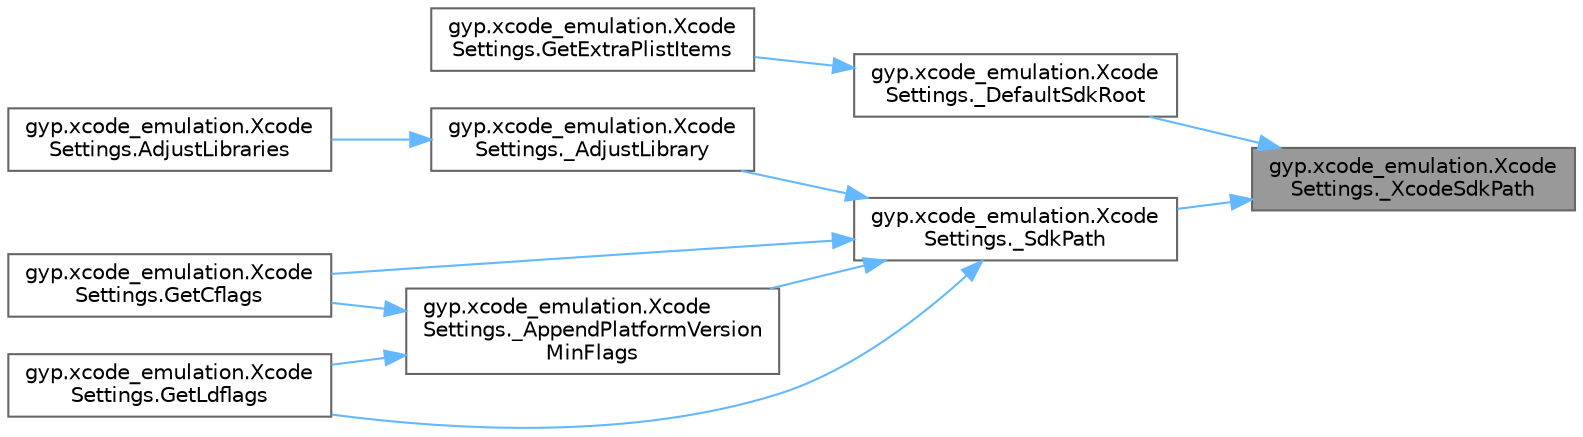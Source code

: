 digraph "gyp.xcode_emulation.XcodeSettings._XcodeSdkPath"
{
 // LATEX_PDF_SIZE
  bgcolor="transparent";
  edge [fontname=Helvetica,fontsize=10,labelfontname=Helvetica,labelfontsize=10];
  node [fontname=Helvetica,fontsize=10,shape=box,height=0.2,width=0.4];
  rankdir="RL";
  Node1 [id="Node000001",label="gyp.xcode_emulation.Xcode\lSettings._XcodeSdkPath",height=0.2,width=0.4,color="gray40", fillcolor="grey60", style="filled", fontcolor="black",tooltip=" "];
  Node1 -> Node2 [id="edge21_Node000001_Node000002",dir="back",color="steelblue1",style="solid",tooltip=" "];
  Node2 [id="Node000002",label="gyp.xcode_emulation.Xcode\lSettings._DefaultSdkRoot",height=0.2,width=0.4,color="grey40", fillcolor="white", style="filled",URL="$classgyp_1_1xcode__emulation_1_1_xcode_settings.html#abe08b4252f46a33121698f52c7589f21",tooltip=" "];
  Node2 -> Node3 [id="edge22_Node000002_Node000003",dir="back",color="steelblue1",style="solid",tooltip=" "];
  Node3 [id="Node000003",label="gyp.xcode_emulation.Xcode\lSettings.GetExtraPlistItems",height=0.2,width=0.4,color="grey40", fillcolor="white", style="filled",URL="$classgyp_1_1xcode__emulation_1_1_xcode_settings.html#a4b2a8481ae12f410ed0b18dd745dfefb",tooltip=" "];
  Node1 -> Node4 [id="edge23_Node000001_Node000004",dir="back",color="steelblue1",style="solid",tooltip=" "];
  Node4 [id="Node000004",label="gyp.xcode_emulation.Xcode\lSettings._SdkPath",height=0.2,width=0.4,color="grey40", fillcolor="white", style="filled",URL="$classgyp_1_1xcode__emulation_1_1_xcode_settings.html#aa8e2e5c88abf702c2236dd68f6dac9b2",tooltip=" "];
  Node4 -> Node5 [id="edge24_Node000004_Node000005",dir="back",color="steelblue1",style="solid",tooltip=" "];
  Node5 [id="Node000005",label="gyp.xcode_emulation.Xcode\lSettings._AdjustLibrary",height=0.2,width=0.4,color="grey40", fillcolor="white", style="filled",URL="$classgyp_1_1xcode__emulation_1_1_xcode_settings.html#a83bae026da433c10395008c7496e9b4e",tooltip=" "];
  Node5 -> Node6 [id="edge25_Node000005_Node000006",dir="back",color="steelblue1",style="solid",tooltip=" "];
  Node6 [id="Node000006",label="gyp.xcode_emulation.Xcode\lSettings.AdjustLibraries",height=0.2,width=0.4,color="grey40", fillcolor="white", style="filled",URL="$classgyp_1_1xcode__emulation_1_1_xcode_settings.html#ab64ea17a928c84f83cdab1b6ffbd02d4",tooltip=" "];
  Node4 -> Node7 [id="edge26_Node000004_Node000007",dir="back",color="steelblue1",style="solid",tooltip=" "];
  Node7 [id="Node000007",label="gyp.xcode_emulation.Xcode\lSettings._AppendPlatformVersion\lMinFlags",height=0.2,width=0.4,color="grey40", fillcolor="white", style="filled",URL="$classgyp_1_1xcode__emulation_1_1_xcode_settings.html#ac4e37b74e60602b9ad4a766c2ba41be7",tooltip=" "];
  Node7 -> Node8 [id="edge27_Node000007_Node000008",dir="back",color="steelblue1",style="solid",tooltip=" "];
  Node8 [id="Node000008",label="gyp.xcode_emulation.Xcode\lSettings.GetCflags",height=0.2,width=0.4,color="grey40", fillcolor="white", style="filled",URL="$classgyp_1_1xcode__emulation_1_1_xcode_settings.html#aa5b53a651bb1dca5bd1b2c6396a917b9",tooltip=" "];
  Node7 -> Node9 [id="edge28_Node000007_Node000009",dir="back",color="steelblue1",style="solid",tooltip=" "];
  Node9 [id="Node000009",label="gyp.xcode_emulation.Xcode\lSettings.GetLdflags",height=0.2,width=0.4,color="grey40", fillcolor="white", style="filled",URL="$classgyp_1_1xcode__emulation_1_1_xcode_settings.html#ae7fa6af002ba474b27d494baed3937c3",tooltip=" "];
  Node4 -> Node8 [id="edge29_Node000004_Node000008",dir="back",color="steelblue1",style="solid",tooltip=" "];
  Node4 -> Node9 [id="edge30_Node000004_Node000009",dir="back",color="steelblue1",style="solid",tooltip=" "];
}
